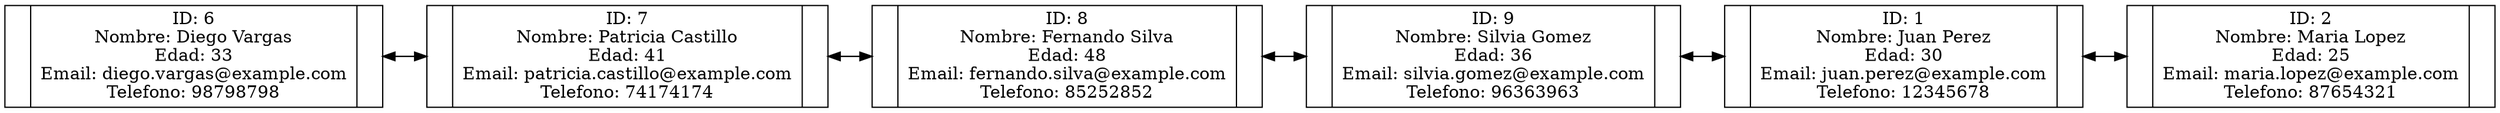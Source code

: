 digraph G {
        rankdir=LR;
        node [shape = record, height = .1]node0 [label = "{<f1>| ID: 6\nNombre: Diego Vargas\nEdad: 33\nEmail: diego.vargas@example.com\nTelefono: 98798798|<f2>}"];
node1 [label = "{<f1>| ID: 7\nNombre: Patricia Castillo\nEdad: 41\nEmail: patricia.castillo@example.com\nTelefono: 74174174|<f2>}"];
node2 [label = "{<f1>| ID: 8\nNombre: Fernando Silva\nEdad: 48\nEmail: fernando.silva@example.com\nTelefono: 85252852|<f2>}"];
node3 [label = "{<f1>| ID: 9\nNombre: Silvia Gomez\nEdad: 36\nEmail: silvia.gomez@example.com\nTelefono: 96363963|<f2>}"];
node4 [label = "{<f1>| ID: 1\nNombre: Juan Perez\nEdad: 30\nEmail: juan.perez@example.com\nTelefono: 12345678|<f2>}"];
node5 [label = "{<f1>| ID: 2\nNombre: Maria Lopez\nEdad: 25\nEmail: maria.lopez@example.com\nTelefono: 87654321|<f2>}"];
node0:f2 -> node1:f1;
node1:f1 -> node0:f2;
node1:f2 -> node2:f1;
node2:f1 -> node1:f2;
node2:f2 -> node3:f1;
node3:f1 -> node2:f2;
node3:f2 -> node4:f1;
node4:f1 -> node3:f2;
node4:f2 -> node5:f1;
node5:f1 -> node4:f2;
}